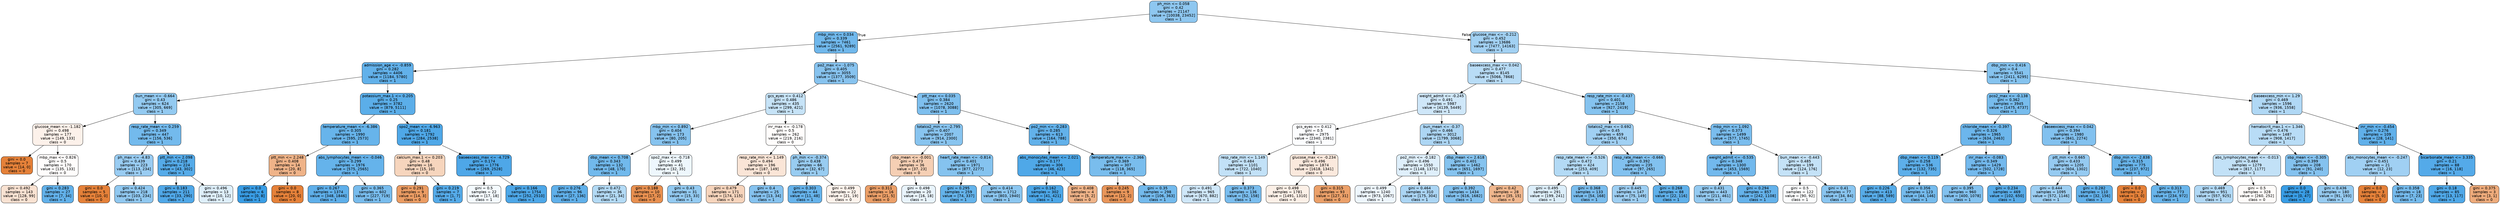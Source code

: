 digraph Tree {
node [shape=box, style="filled, rounded", color="black", fontname="helvetica"] ;
edge [fontname="helvetica"] ;
0 [label="ph_min <= 0.058\ngini = 0.42\nsamples = 21147\nvalue = [10038, 23452]\nclass = 1", fillcolor="#8ec7f0"] ;
1 [label="mbp_min <= 0.034\ngini = 0.339\nsamples = 7461\nvalue = [2561, 9289]\nclass = 1", fillcolor="#70b8ec"] ;
0 -> 1 [labeldistance=2.5, labelangle=45, headlabel="True"] ;
2 [label="admission_age <= -0.859\ngini = 0.282\nsamples = 4406\nvalue = [1184, 5780]\nclass = 1", fillcolor="#62b1ea"] ;
1 -> 2 ;
3 [label="bun_mean <= -0.664\ngini = 0.43\nsamples = 624\nvalue = [305, 669]\nclass = 1", fillcolor="#93caf1"] ;
2 -> 3 ;
4 [label="glucose_mean <= -1.182\ngini = 0.498\nsamples = 177\nvalue = [149, 133]\nclass = 0", fillcolor="#fcf1ea"] ;
3 -> 4 ;
5 [label="gini = 0.0\nsamples = 7\nvalue = [14, 0]\nclass = 0", fillcolor="#e58139"] ;
4 -> 5 ;
6 [label="mbp_max <= 0.826\ngini = 0.5\nsamples = 170\nvalue = [135, 133]\nclass = 0", fillcolor="#fffdfc"] ;
4 -> 6 ;
7 [label="gini = 0.492\nsamples = 143\nvalue = [128, 99]\nclass = 0", fillcolor="#f9e2d2"] ;
6 -> 7 ;
8 [label="gini = 0.283\nsamples = 27\nvalue = [7, 34]\nclass = 1", fillcolor="#62b1ea"] ;
6 -> 8 ;
9 [label="resp_rate_mean <= 0.259\ngini = 0.349\nsamples = 447\nvalue = [156, 536]\nclass = 1", fillcolor="#73baed"] ;
3 -> 9 ;
10 [label="ph_max <= -4.83\ngini = 0.439\nsamples = 223\nvalue = [113, 234]\nclass = 1", fillcolor="#99ccf2"] ;
9 -> 10 ;
11 [label="gini = 0.0\nsamples = 5\nvalue = [10, 0]\nclass = 0", fillcolor="#e58139"] ;
10 -> 11 ;
12 [label="gini = 0.424\nsamples = 218\nvalue = [103, 234]\nclass = 1", fillcolor="#90c8f0"] ;
10 -> 12 ;
13 [label="ptt_min <= 2.098\ngini = 0.218\nsamples = 224\nvalue = [43, 302]\nclass = 1", fillcolor="#55abe9"] ;
9 -> 13 ;
14 [label="gini = 0.183\nsamples = 211\nvalue = [33, 290]\nclass = 1", fillcolor="#50a8e8"] ;
13 -> 14 ;
15 [label="gini = 0.496\nsamples = 13\nvalue = [10, 12]\nclass = 1", fillcolor="#deeffb"] ;
13 -> 15 ;
16 [label="potassium_max.1 <= 0.205\ngini = 0.25\nsamples = 3782\nvalue = [879, 5111]\nclass = 1", fillcolor="#5baee9"] ;
2 -> 16 ;
17 [label="temperature_mean <= -6.386\ngini = 0.305\nsamples = 1990\nvalue = [595, 2573]\nclass = 1", fillcolor="#67b4eb"] ;
16 -> 17 ;
18 [label="ptt_min <= 2.248\ngini = 0.408\nsamples = 14\nvalue = [20, 8]\nclass = 0", fillcolor="#efb388"] ;
17 -> 18 ;
19 [label="gini = 0.0\nsamples = 6\nvalue = [0, 8]\nclass = 1", fillcolor="#399de5"] ;
18 -> 19 ;
20 [label="gini = 0.0\nsamples = 8\nvalue = [20, 0]\nclass = 0", fillcolor="#e58139"] ;
18 -> 20 ;
21 [label="abs_lymphocytes_mean <= -0.046\ngini = 0.299\nsamples = 1976\nvalue = [575, 2565]\nclass = 1", fillcolor="#65b3eb"] ;
17 -> 21 ;
22 [label="gini = 0.267\nsamples = 1374\nvalue = [348, 1846]\nclass = 1", fillcolor="#5eafea"] ;
21 -> 22 ;
23 [label="gini = 0.365\nsamples = 602\nvalue = [227, 719]\nclass = 1", fillcolor="#78bced"] ;
21 -> 23 ;
24 [label="spo2_mean <= -6.963\ngini = 0.181\nsamples = 1792\nvalue = [284, 2538]\nclass = 1", fillcolor="#4fa8e8"] ;
16 -> 24 ;
25 [label="calcium_max.1 <= 0.203\ngini = 0.48\nsamples = 16\nvalue = [15, 10]\nclass = 0", fillcolor="#f6d5bd"] ;
24 -> 25 ;
26 [label="gini = 0.291\nsamples = 9\nvalue = [14, 3]\nclass = 0", fillcolor="#eb9c63"] ;
25 -> 26 ;
27 [label="gini = 0.219\nsamples = 7\nvalue = [1, 7]\nclass = 1", fillcolor="#55abe9"] ;
25 -> 27 ;
28 [label="baseexcess_max <= -4.729\ngini = 0.174\nsamples = 1776\nvalue = [269, 2528]\nclass = 1", fillcolor="#4ea7e8"] ;
24 -> 28 ;
29 [label="gini = 0.5\nsamples = 22\nvalue = [17, 18]\nclass = 1", fillcolor="#f4fafe"] ;
28 -> 29 ;
30 [label="gini = 0.166\nsamples = 1754\nvalue = [252, 2510]\nclass = 1", fillcolor="#4da7e8"] ;
28 -> 30 ;
31 [label="po2_max <= -1.075\ngini = 0.405\nsamples = 3055\nvalue = [1377, 3509]\nclass = 1", fillcolor="#87c3ef"] ;
1 -> 31 ;
32 [label="gcs_eyes <= 0.412\ngini = 0.486\nsamples = 435\nvalue = [299, 421]\nclass = 1", fillcolor="#c6e3f7"] ;
31 -> 32 ;
33 [label="mbp_min <= 0.892\ngini = 0.404\nsamples = 173\nvalue = [80, 205]\nclass = 1", fillcolor="#86c3ef"] ;
32 -> 33 ;
34 [label="dbp_mean <= 0.708\ngini = 0.343\nsamples = 132\nvalue = [48, 170]\nclass = 1", fillcolor="#71b9ec"] ;
33 -> 34 ;
35 [label="gini = 0.276\nsamples = 96\nvalue = [27, 136]\nclass = 1", fillcolor="#60b0ea"] ;
34 -> 35 ;
36 [label="gini = 0.472\nsamples = 36\nvalue = [21, 34]\nclass = 1", fillcolor="#b3daf5"] ;
34 -> 36 ;
37 [label="spo2_max <= -0.718\ngini = 0.499\nsamples = 41\nvalue = [32, 35]\nclass = 1", fillcolor="#eef7fd"] ;
33 -> 37 ;
38 [label="gini = 0.188\nsamples = 10\nvalue = [17, 2]\nclass = 0", fillcolor="#e89050"] ;
37 -> 38 ;
39 [label="gini = 0.43\nsamples = 31\nvalue = [15, 33]\nclass = 1", fillcolor="#93caf1"] ;
37 -> 39 ;
40 [label="inr_max <= -0.178\ngini = 0.5\nsamples = 262\nvalue = [219, 216]\nclass = 0", fillcolor="#fffdfc"] ;
32 -> 40 ;
41 [label="resp_rate_min <= 1.149\ngini = 0.494\nsamples = 196\nvalue = [187, 149]\nclass = 0", fillcolor="#fae5d7"] ;
40 -> 41 ;
42 [label="gini = 0.479\nsamples = 171\nvalue = [174, 115]\nclass = 0", fillcolor="#f6d4bc"] ;
41 -> 42 ;
43 [label="gini = 0.4\nsamples = 25\nvalue = [13, 34]\nclass = 1", fillcolor="#85c2ef"] ;
41 -> 43 ;
44 [label="ph_min <= -0.374\ngini = 0.438\nsamples = 66\nvalue = [32, 67]\nclass = 1", fillcolor="#98ccf1"] ;
40 -> 44 ;
45 [label="gini = 0.303\nsamples = 44\nvalue = [11, 48]\nclass = 1", fillcolor="#66b3eb"] ;
44 -> 45 ;
46 [label="gini = 0.499\nsamples = 22\nvalue = [21, 19]\nclass = 0", fillcolor="#fdf3ec"] ;
44 -> 46 ;
47 [label="ptt_max <= 0.035\ngini = 0.384\nsamples = 2620\nvalue = [1078, 3088]\nclass = 1", fillcolor="#7ebfee"] ;
31 -> 47 ;
48 [label="totalco2_min <= -2.795\ngini = 0.407\nsamples = 2007\nvalue = [914, 2300]\nclass = 1", fillcolor="#88c4ef"] ;
47 -> 48 ;
49 [label="sbp_mean <= -0.001\ngini = 0.473\nsamples = 36\nvalue = [37, 23]\nclass = 0", fillcolor="#f5cfb4"] ;
48 -> 49 ;
50 [label="gini = 0.311\nsamples = 16\nvalue = [21, 5]\nclass = 0", fillcolor="#eb9f68"] ;
49 -> 50 ;
51 [label="gini = 0.498\nsamples = 20\nvalue = [16, 18]\nclass = 1", fillcolor="#e9f4fc"] ;
49 -> 51 ;
52 [label="heart_rate_mean <= -0.814\ngini = 0.401\nsamples = 1971\nvalue = [877, 2277]\nclass = 1", fillcolor="#85c3ef"] ;
48 -> 52 ;
53 [label="gini = 0.295\nsamples = 259\nvalue = [74, 337]\nclass = 1", fillcolor="#64b3eb"] ;
52 -> 53 ;
54 [label="gini = 0.414\nsamples = 1712\nvalue = [803, 1940]\nclass = 1", fillcolor="#8bc6f0"] ;
52 -> 54 ;
55 [label="po2_min <= -0.283\ngini = 0.285\nsamples = 613\nvalue = [164, 788]\nclass = 1", fillcolor="#62b1ea"] ;
47 -> 55 ;
56 [label="abs_monocytes_mean <= 2.021\ngini = 0.177\nsamples = 306\nvalue = [46, 423]\nclass = 1", fillcolor="#4fa8e8"] ;
55 -> 56 ;
57 [label="gini = 0.162\nsamples = 302\nvalue = [41, 421]\nclass = 1", fillcolor="#4ca7e8"] ;
56 -> 57 ;
58 [label="gini = 0.408\nsamples = 4\nvalue = [5, 2]\nclass = 0", fillcolor="#efb388"] ;
56 -> 58 ;
59 [label="temperature_max <= -2.366\ngini = 0.369\nsamples = 307\nvalue = [118, 365]\nclass = 1", fillcolor="#79bded"] ;
55 -> 59 ;
60 [label="gini = 0.245\nsamples = 9\nvalue = [12, 2]\nclass = 0", fillcolor="#e9965a"] ;
59 -> 60 ;
61 [label="gini = 0.35\nsamples = 298\nvalue = [106, 363]\nclass = 1", fillcolor="#73baed"] ;
59 -> 61 ;
62 [label="glucose_max <= -0.212\ngini = 0.452\nsamples = 13686\nvalue = [7477, 14163]\nclass = 1", fillcolor="#a2d1f3"] ;
0 -> 62 [labeldistance=2.5, labelangle=-45, headlabel="False"] ;
63 [label="baseexcess_max <= 0.042\ngini = 0.477\nsamples = 8145\nvalue = [5066, 7868]\nclass = 1", fillcolor="#b8dcf6"] ;
62 -> 63 ;
64 [label="weight_admit <= -0.245\ngini = 0.491\nsamples = 5987\nvalue = [4139, 5449]\nclass = 1", fillcolor="#cfe7f9"] ;
63 -> 64 ;
65 [label="gcs_eyes <= 0.412\ngini = 0.5\nsamples = 2975\nvalue = [2340, 2381]\nclass = 1", fillcolor="#fcfdff"] ;
64 -> 65 ;
66 [label="resp_rate_min <= 1.149\ngini = 0.484\nsamples = 1101\nvalue = [722, 1040]\nclass = 1", fillcolor="#c2e1f7"] ;
65 -> 66 ;
67 [label="gini = 0.491\nsamples = 965\nvalue = [670, 882]\nclass = 1", fillcolor="#cfe7f9"] ;
66 -> 67 ;
68 [label="gini = 0.373\nsamples = 136\nvalue = [52, 158]\nclass = 1", fillcolor="#7abdee"] ;
66 -> 68 ;
69 [label="glucose_max <= -0.234\ngini = 0.496\nsamples = 1874\nvalue = [1618, 1341]\nclass = 0", fillcolor="#fbe9dd"] ;
65 -> 69 ;
70 [label="gini = 0.498\nsamples = 1781\nvalue = [1491, 1310]\nclass = 0", fillcolor="#fcf0e7"] ;
69 -> 70 ;
71 [label="gini = 0.315\nsamples = 93\nvalue = [127, 31]\nclass = 0", fillcolor="#eba069"] ;
69 -> 71 ;
72 [label="bun_mean <= -0.37\ngini = 0.466\nsamples = 3012\nvalue = [1799, 3068]\nclass = 1", fillcolor="#add6f4"] ;
64 -> 72 ;
73 [label="po2_min <= -0.182\ngini = 0.496\nsamples = 1550\nvalue = [1148, 1371]\nclass = 1", fillcolor="#dfeffb"] ;
72 -> 73 ;
74 [label="gini = 0.499\nsamples = 1240\nvalue = [973, 1067]\nclass = 1", fillcolor="#eef6fd"] ;
73 -> 74 ;
75 [label="gini = 0.464\nsamples = 310\nvalue = [175, 304]\nclass = 1", fillcolor="#abd5f4"] ;
73 -> 75 ;
76 [label="dbp_mean <= 2.618\ngini = 0.401\nsamples = 1462\nvalue = [651, 1697]\nclass = 1", fillcolor="#85c3ef"] ;
72 -> 76 ;
77 [label="gini = 0.392\nsamples = 1434\nvalue = [616, 1682]\nclass = 1", fillcolor="#82c1ef"] ;
76 -> 77 ;
78 [label="gini = 0.42\nsamples = 28\nvalue = [35, 15]\nclass = 0", fillcolor="#f0b78e"] ;
76 -> 78 ;
79 [label="resp_rate_min <= -0.437\ngini = 0.401\nsamples = 2158\nvalue = [927, 2419]\nclass = 1", fillcolor="#85c3ef"] ;
63 -> 79 ;
80 [label="totalco2_max <= 0.692\ngini = 0.45\nsamples = 659\nvalue = [350, 674]\nclass = 1", fillcolor="#a0d0f3"] ;
79 -> 80 ;
81 [label="resp_rate_mean <= -0.526\ngini = 0.472\nsamples = 424\nvalue = [253, 409]\nclass = 1", fillcolor="#b3daf5"] ;
80 -> 81 ;
82 [label="gini = 0.495\nsamples = 291\nvalue = [199, 241]\nclass = 1", fillcolor="#dceefa"] ;
81 -> 82 ;
83 [label="gini = 0.368\nsamples = 133\nvalue = [54, 168]\nclass = 1", fillcolor="#79bced"] ;
81 -> 83 ;
84 [label="resp_rate_mean <= -0.666\ngini = 0.392\nsamples = 235\nvalue = [97, 265]\nclass = 1", fillcolor="#81c1ef"] ;
80 -> 84 ;
85 [label="gini = 0.445\nsamples = 147\nvalue = [75, 149]\nclass = 1", fillcolor="#9dcef2"] ;
84 -> 85 ;
86 [label="gini = 0.268\nsamples = 88\nvalue = [22, 116]\nclass = 1", fillcolor="#5fb0ea"] ;
84 -> 86 ;
87 [label="mbp_min <= 1.092\ngini = 0.373\nsamples = 1499\nvalue = [577, 1745]\nclass = 1", fillcolor="#7abdee"] ;
79 -> 87 ;
88 [label="weight_admit <= -0.535\ngini = 0.348\nsamples = 1300\nvalue = [453, 1569]\nclass = 1", fillcolor="#72b9ed"] ;
87 -> 88 ;
89 [label="gini = 0.431\nsamples = 443\nvalue = [211, 461]\nclass = 1", fillcolor="#94caf1"] ;
88 -> 89 ;
90 [label="gini = 0.294\nsamples = 857\nvalue = [242, 1108]\nclass = 1", fillcolor="#64b2eb"] ;
88 -> 90 ;
91 [label="bun_mean <= -0.443\ngini = 0.485\nsamples = 199\nvalue = [124, 176]\nclass = 1", fillcolor="#c4e2f7"] ;
87 -> 91 ;
92 [label="gini = 0.5\nsamples = 122\nvalue = [90, 92]\nclass = 1", fillcolor="#fbfdfe"] ;
91 -> 92 ;
93 [label="gini = 0.41\nsamples = 77\nvalue = [34, 84]\nclass = 1", fillcolor="#89c5f0"] ;
91 -> 93 ;
94 [label="dbp_min <= 0.416\ngini = 0.4\nsamples = 5541\nvalue = [2411, 6295]\nclass = 1", fillcolor="#85c3ef"] ;
62 -> 94 ;
95 [label="pco2_max <= -0.138\ngini = 0.362\nsamples = 3945\nvalue = [1475, 4737]\nclass = 1", fillcolor="#77bced"] ;
94 -> 95 ;
96 [label="chloride_mean <= -0.397\ngini = 0.326\nsamples = 1965\nvalue = [634, 2463]\nclass = 1", fillcolor="#6cb6ec"] ;
95 -> 96 ;
97 [label="dbp_mean <= 0.119\ngini = 0.258\nsamples = 536\nvalue = [132, 735]\nclass = 1", fillcolor="#5dafea"] ;
96 -> 97 ;
98 [label="gini = 0.226\nsamples = 413\nvalue = [88, 589]\nclass = 1", fillcolor="#57ace9"] ;
97 -> 98 ;
99 [label="gini = 0.356\nsamples = 123\nvalue = [44, 146]\nclass = 1", fillcolor="#75bbed"] ;
97 -> 99 ;
100 [label="inr_max <= -0.083\ngini = 0.349\nsamples = 1429\nvalue = [502, 1728]\nclass = 1", fillcolor="#73b9ed"] ;
96 -> 100 ;
101 [label="gini = 0.395\nsamples = 960\nvalue = [400, 1078]\nclass = 1", fillcolor="#82c1ef"] ;
100 -> 101 ;
102 [label="gini = 0.234\nsamples = 469\nvalue = [102, 650]\nclass = 1", fillcolor="#58ace9"] ;
100 -> 102 ;
103 [label="baseexcess_max <= 0.042\ngini = 0.394\nsamples = 1980\nvalue = [841, 2274]\nclass = 1", fillcolor="#82c1ef"] ;
95 -> 103 ;
104 [label="ptt_min <= 0.665\ngini = 0.433\nsamples = 1205\nvalue = [604, 1302]\nclass = 1", fillcolor="#95caf1"] ;
103 -> 104 ;
105 [label="gini = 0.444\nsamples = 1095\nvalue = [572, 1146]\nclass = 1", fillcolor="#9ccef2"] ;
104 -> 105 ;
106 [label="gini = 0.282\nsamples = 110\nvalue = [32, 156]\nclass = 1", fillcolor="#62b1ea"] ;
104 -> 106 ;
107 [label="dbp_min <= -2.838\ngini = 0.315\nsamples = 775\nvalue = [237, 972]\nclass = 1", fillcolor="#69b5eb"] ;
103 -> 107 ;
108 [label="gini = 0.0\nsamples = 2\nvalue = [3, 0]\nclass = 0", fillcolor="#e58139"] ;
107 -> 108 ;
109 [label="gini = 0.313\nsamples = 773\nvalue = [234, 972]\nclass = 1", fillcolor="#69b5eb"] ;
107 -> 109 ;
110 [label="baseexcess_min <= 1.29\ngini = 0.469\nsamples = 1596\nvalue = [936, 1558]\nclass = 1", fillcolor="#b0d8f5"] ;
94 -> 110 ;
111 [label="hematocrit_max.1 <= 1.346\ngini = 0.476\nsamples = 1487\nvalue = [908, 1417]\nclass = 1", fillcolor="#b8dcf6"] ;
110 -> 111 ;
112 [label="abs_lymphocytes_mean <= -0.013\ngini = 0.484\nsamples = 1279\nvalue = [817, 1177]\nclass = 1", fillcolor="#c2e1f7"] ;
111 -> 112 ;
113 [label="gini = 0.469\nsamples = 951\nvalue = [557, 925]\nclass = 1", fillcolor="#b0d8f5"] ;
112 -> 113 ;
114 [label="gini = 0.5\nsamples = 328\nvalue = [260, 252]\nclass = 0", fillcolor="#fefbf9"] ;
112 -> 114 ;
115 [label="sbp_mean <= -0.305\ngini = 0.399\nsamples = 208\nvalue = [91, 240]\nclass = 1", fillcolor="#84c2ef"] ;
111 -> 115 ;
116 [label="gini = 0.0\nsamples = 28\nvalue = [0, 47]\nclass = 1", fillcolor="#399de5"] ;
115 -> 116 ;
117 [label="gini = 0.436\nsamples = 180\nvalue = [91, 193]\nclass = 1", fillcolor="#96cbf1"] ;
115 -> 117 ;
118 [label="inr_min <= -0.454\ngini = 0.276\nsamples = 109\nvalue = [28, 141]\nclass = 1", fillcolor="#60b0ea"] ;
110 -> 118 ;
119 [label="abs_monocytes_mean <= -0.247\ngini = 0.451\nsamples = 21\nvalue = [12, 23]\nclass = 1", fillcolor="#a0d0f3"] ;
118 -> 119 ;
120 [label="gini = 0.0\nsamples = 3\nvalue = [5, 0]\nclass = 0", fillcolor="#e58139"] ;
119 -> 120 ;
121 [label="gini = 0.358\nsamples = 18\nvalue = [7, 23]\nclass = 1", fillcolor="#75bbed"] ;
119 -> 121 ;
122 [label="bicarbonate_mean <= 3.335\ngini = 0.21\nsamples = 88\nvalue = [16, 118]\nclass = 1", fillcolor="#54aae9"] ;
118 -> 122 ;
123 [label="gini = 0.18\nsamples = 85\nvalue = [13, 117]\nclass = 1", fillcolor="#4fa8e8"] ;
122 -> 123 ;
124 [label="gini = 0.375\nsamples = 3\nvalue = [3, 1]\nclass = 0", fillcolor="#eeab7b"] ;
122 -> 124 ;
}